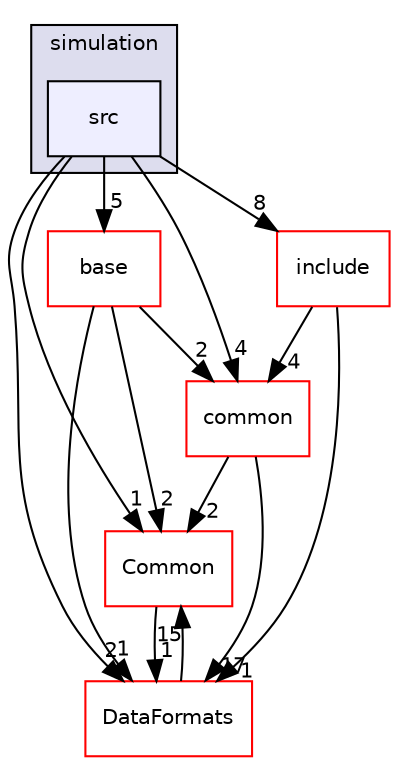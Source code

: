 digraph "/home/travis/build/AliceO2Group/AliceO2/Detectors/ITSMFT/ITS/simulation/src" {
  bgcolor=transparent;
  compound=true
  node [ fontsize="10", fontname="Helvetica"];
  edge [ labelfontsize="10", labelfontname="Helvetica"];
  subgraph clusterdir_e6f6998399f381fa585023934f76a907 {
    graph [ bgcolor="#ddddee", pencolor="black", label="simulation" fontname="Helvetica", fontsize="10", URL="dir_e6f6998399f381fa585023934f76a907.html"]
  dir_0355333a068ab019f0e92698f15a77e4 [shape=box, label="src", style="filled", fillcolor="#eeeeff", pencolor="black", URL="dir_0355333a068ab019f0e92698f15a77e4.html"];
  }
  dir_eedff867f3c4e67d20b227cb6e0f96ab [shape=box label="base" color="red" URL="dir_eedff867f3c4e67d20b227cb6e0f96ab.html"];
  dir_4ab6b4cc6a7edbff49100e9123df213f [shape=box label="Common" color="red" URL="dir_4ab6b4cc6a7edbff49100e9123df213f.html"];
  dir_85bf31a2e8d306e7598ffcb73f8df6bf [shape=box label="common" color="red" URL="dir_85bf31a2e8d306e7598ffcb73f8df6bf.html"];
  dir_703936e7bdda211beb61e967f1c6d8f5 [shape=box label="include" color="red" URL="dir_703936e7bdda211beb61e967f1c6d8f5.html"];
  dir_2171f7ec022c5423887b07c69b2f5b48 [shape=box label="DataFormats" color="red" URL="dir_2171f7ec022c5423887b07c69b2f5b48.html"];
  dir_0355333a068ab019f0e92698f15a77e4->dir_eedff867f3c4e67d20b227cb6e0f96ab [headlabel="5", labeldistance=1.5 headhref="dir_000158_000198.html"];
  dir_0355333a068ab019f0e92698f15a77e4->dir_4ab6b4cc6a7edbff49100e9123df213f [headlabel="1", labeldistance=1.5 headhref="dir_000158_000016.html"];
  dir_0355333a068ab019f0e92698f15a77e4->dir_85bf31a2e8d306e7598ffcb73f8df6bf [headlabel="4", labeldistance=1.5 headhref="dir_000158_000164.html"];
  dir_0355333a068ab019f0e92698f15a77e4->dir_703936e7bdda211beb61e967f1c6d8f5 [headlabel="8", labeldistance=1.5 headhref="dir_000158_000134.html"];
  dir_0355333a068ab019f0e92698f15a77e4->dir_2171f7ec022c5423887b07c69b2f5b48 [headlabel="2", labeldistance=1.5 headhref="dir_000158_000043.html"];
  dir_eedff867f3c4e67d20b227cb6e0f96ab->dir_4ab6b4cc6a7edbff49100e9123df213f [headlabel="2", labeldistance=1.5 headhref="dir_000198_000016.html"];
  dir_eedff867f3c4e67d20b227cb6e0f96ab->dir_85bf31a2e8d306e7598ffcb73f8df6bf [headlabel="2", labeldistance=1.5 headhref="dir_000198_000164.html"];
  dir_eedff867f3c4e67d20b227cb6e0f96ab->dir_2171f7ec022c5423887b07c69b2f5b48 [headlabel="1", labeldistance=1.5 headhref="dir_000198_000043.html"];
  dir_4ab6b4cc6a7edbff49100e9123df213f->dir_2171f7ec022c5423887b07c69b2f5b48 [headlabel="1", labeldistance=1.5 headhref="dir_000016_000043.html"];
  dir_85bf31a2e8d306e7598ffcb73f8df6bf->dir_4ab6b4cc6a7edbff49100e9123df213f [headlabel="2", labeldistance=1.5 headhref="dir_000164_000016.html"];
  dir_85bf31a2e8d306e7598ffcb73f8df6bf->dir_2171f7ec022c5423887b07c69b2f5b48 [headlabel="17", labeldistance=1.5 headhref="dir_000164_000043.html"];
  dir_703936e7bdda211beb61e967f1c6d8f5->dir_85bf31a2e8d306e7598ffcb73f8df6bf [headlabel="4", labeldistance=1.5 headhref="dir_000134_000164.html"];
  dir_703936e7bdda211beb61e967f1c6d8f5->dir_2171f7ec022c5423887b07c69b2f5b48 [headlabel="1", labeldistance=1.5 headhref="dir_000134_000043.html"];
  dir_2171f7ec022c5423887b07c69b2f5b48->dir_4ab6b4cc6a7edbff49100e9123df213f [headlabel="15", labeldistance=1.5 headhref="dir_000043_000016.html"];
}
